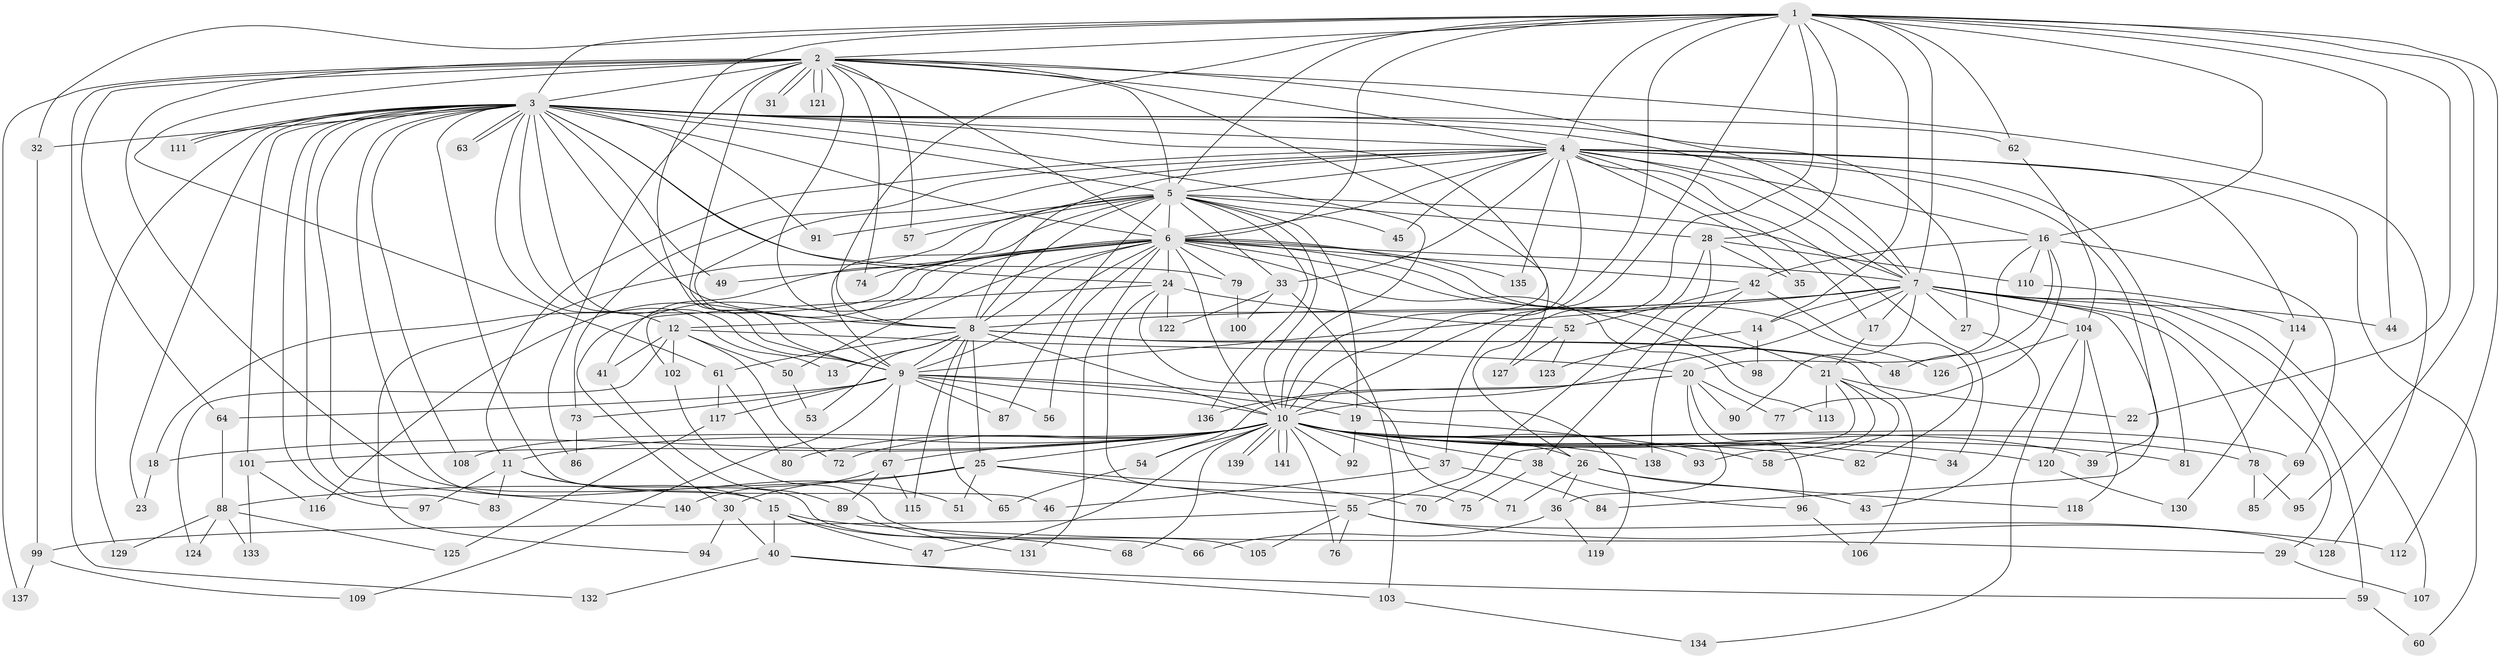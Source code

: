 // Generated by graph-tools (version 1.1) at 2025/49/03/09/25 03:49:39]
// undirected, 141 vertices, 307 edges
graph export_dot {
graph [start="1"]
  node [color=gray90,style=filled];
  1;
  2;
  3;
  4;
  5;
  6;
  7;
  8;
  9;
  10;
  11;
  12;
  13;
  14;
  15;
  16;
  17;
  18;
  19;
  20;
  21;
  22;
  23;
  24;
  25;
  26;
  27;
  28;
  29;
  30;
  31;
  32;
  33;
  34;
  35;
  36;
  37;
  38;
  39;
  40;
  41;
  42;
  43;
  44;
  45;
  46;
  47;
  48;
  49;
  50;
  51;
  52;
  53;
  54;
  55;
  56;
  57;
  58;
  59;
  60;
  61;
  62;
  63;
  64;
  65;
  66;
  67;
  68;
  69;
  70;
  71;
  72;
  73;
  74;
  75;
  76;
  77;
  78;
  79;
  80;
  81;
  82;
  83;
  84;
  85;
  86;
  87;
  88;
  89;
  90;
  91;
  92;
  93;
  94;
  95;
  96;
  97;
  98;
  99;
  100;
  101;
  102;
  103;
  104;
  105;
  106;
  107;
  108;
  109;
  110;
  111;
  112;
  113;
  114;
  115;
  116;
  117;
  118;
  119;
  120;
  121;
  122;
  123;
  124;
  125;
  126;
  127;
  128;
  129;
  130;
  131;
  132;
  133;
  134;
  135;
  136;
  137;
  138;
  139;
  140;
  141;
  1 -- 2;
  1 -- 3;
  1 -- 4;
  1 -- 5;
  1 -- 6;
  1 -- 7;
  1 -- 8;
  1 -- 9;
  1 -- 10;
  1 -- 14;
  1 -- 16;
  1 -- 22;
  1 -- 26;
  1 -- 28;
  1 -- 32;
  1 -- 37;
  1 -- 44;
  1 -- 62;
  1 -- 95;
  1 -- 112;
  2 -- 3;
  2 -- 4;
  2 -- 5;
  2 -- 6;
  2 -- 7;
  2 -- 8;
  2 -- 9;
  2 -- 10;
  2 -- 15;
  2 -- 31;
  2 -- 31;
  2 -- 57;
  2 -- 61;
  2 -- 64;
  2 -- 74;
  2 -- 86;
  2 -- 121;
  2 -- 121;
  2 -- 128;
  2 -- 132;
  2 -- 137;
  3 -- 4;
  3 -- 5;
  3 -- 6;
  3 -- 7;
  3 -- 8;
  3 -- 9;
  3 -- 10;
  3 -- 12;
  3 -- 13;
  3 -- 23;
  3 -- 24;
  3 -- 27;
  3 -- 32;
  3 -- 46;
  3 -- 49;
  3 -- 62;
  3 -- 63;
  3 -- 63;
  3 -- 66;
  3 -- 79;
  3 -- 83;
  3 -- 91;
  3 -- 97;
  3 -- 101;
  3 -- 108;
  3 -- 111;
  3 -- 111;
  3 -- 127;
  3 -- 129;
  3 -- 140;
  4 -- 5;
  4 -- 6;
  4 -- 7;
  4 -- 8;
  4 -- 9;
  4 -- 10;
  4 -- 11;
  4 -- 16;
  4 -- 17;
  4 -- 33;
  4 -- 34;
  4 -- 35;
  4 -- 39;
  4 -- 45;
  4 -- 60;
  4 -- 73;
  4 -- 81;
  4 -- 114;
  4 -- 135;
  5 -- 6;
  5 -- 7;
  5 -- 8;
  5 -- 9;
  5 -- 10;
  5 -- 19;
  5 -- 28;
  5 -- 33;
  5 -- 41;
  5 -- 45;
  5 -- 57;
  5 -- 87;
  5 -- 91;
  5 -- 94;
  5 -- 136;
  6 -- 7;
  6 -- 8;
  6 -- 9;
  6 -- 10;
  6 -- 18;
  6 -- 21;
  6 -- 24;
  6 -- 30;
  6 -- 42;
  6 -- 49;
  6 -- 50;
  6 -- 56;
  6 -- 74;
  6 -- 79;
  6 -- 98;
  6 -- 113;
  6 -- 116;
  6 -- 126;
  6 -- 131;
  6 -- 135;
  7 -- 8;
  7 -- 9;
  7 -- 10;
  7 -- 12;
  7 -- 14;
  7 -- 17;
  7 -- 27;
  7 -- 29;
  7 -- 44;
  7 -- 59;
  7 -- 78;
  7 -- 84;
  7 -- 90;
  7 -- 104;
  7 -- 107;
  8 -- 9;
  8 -- 10;
  8 -- 13;
  8 -- 25;
  8 -- 48;
  8 -- 53;
  8 -- 61;
  8 -- 65;
  8 -- 106;
  8 -- 115;
  9 -- 10;
  9 -- 19;
  9 -- 56;
  9 -- 64;
  9 -- 67;
  9 -- 73;
  9 -- 87;
  9 -- 109;
  9 -- 117;
  9 -- 119;
  10 -- 11;
  10 -- 18;
  10 -- 25;
  10 -- 26;
  10 -- 34;
  10 -- 37;
  10 -- 38;
  10 -- 39;
  10 -- 47;
  10 -- 54;
  10 -- 67;
  10 -- 68;
  10 -- 69;
  10 -- 72;
  10 -- 76;
  10 -- 78;
  10 -- 80;
  10 -- 81;
  10 -- 82;
  10 -- 92;
  10 -- 93;
  10 -- 101;
  10 -- 108;
  10 -- 120;
  10 -- 138;
  10 -- 139;
  10 -- 139;
  10 -- 141;
  10 -- 141;
  11 -- 15;
  11 -- 51;
  11 -- 83;
  11 -- 97;
  12 -- 20;
  12 -- 41;
  12 -- 50;
  12 -- 72;
  12 -- 102;
  12 -- 124;
  14 -- 98;
  14 -- 123;
  15 -- 29;
  15 -- 40;
  15 -- 47;
  15 -- 68;
  16 -- 20;
  16 -- 42;
  16 -- 48;
  16 -- 69;
  16 -- 77;
  16 -- 110;
  17 -- 21;
  18 -- 23;
  19 -- 58;
  19 -- 92;
  20 -- 36;
  20 -- 54;
  20 -- 77;
  20 -- 90;
  20 -- 96;
  20 -- 136;
  21 -- 22;
  21 -- 58;
  21 -- 70;
  21 -- 93;
  21 -- 113;
  24 -- 52;
  24 -- 71;
  24 -- 75;
  24 -- 102;
  24 -- 122;
  25 -- 30;
  25 -- 51;
  25 -- 55;
  25 -- 70;
  25 -- 88;
  26 -- 36;
  26 -- 43;
  26 -- 71;
  26 -- 118;
  27 -- 43;
  28 -- 35;
  28 -- 38;
  28 -- 55;
  28 -- 110;
  29 -- 107;
  30 -- 40;
  30 -- 94;
  32 -- 99;
  33 -- 100;
  33 -- 103;
  33 -- 122;
  36 -- 66;
  36 -- 119;
  37 -- 46;
  37 -- 84;
  38 -- 75;
  38 -- 96;
  40 -- 59;
  40 -- 103;
  40 -- 132;
  41 -- 89;
  42 -- 52;
  42 -- 82;
  42 -- 138;
  50 -- 53;
  52 -- 123;
  52 -- 127;
  54 -- 65;
  55 -- 76;
  55 -- 99;
  55 -- 105;
  55 -- 112;
  55 -- 128;
  59 -- 60;
  61 -- 80;
  61 -- 117;
  62 -- 104;
  64 -- 88;
  67 -- 89;
  67 -- 115;
  67 -- 140;
  69 -- 85;
  73 -- 86;
  78 -- 85;
  78 -- 95;
  79 -- 100;
  88 -- 124;
  88 -- 125;
  88 -- 129;
  88 -- 133;
  89 -- 131;
  96 -- 106;
  99 -- 109;
  99 -- 137;
  101 -- 116;
  101 -- 133;
  102 -- 105;
  103 -- 134;
  104 -- 118;
  104 -- 120;
  104 -- 126;
  104 -- 134;
  110 -- 114;
  114 -- 130;
  117 -- 125;
  120 -- 130;
}
